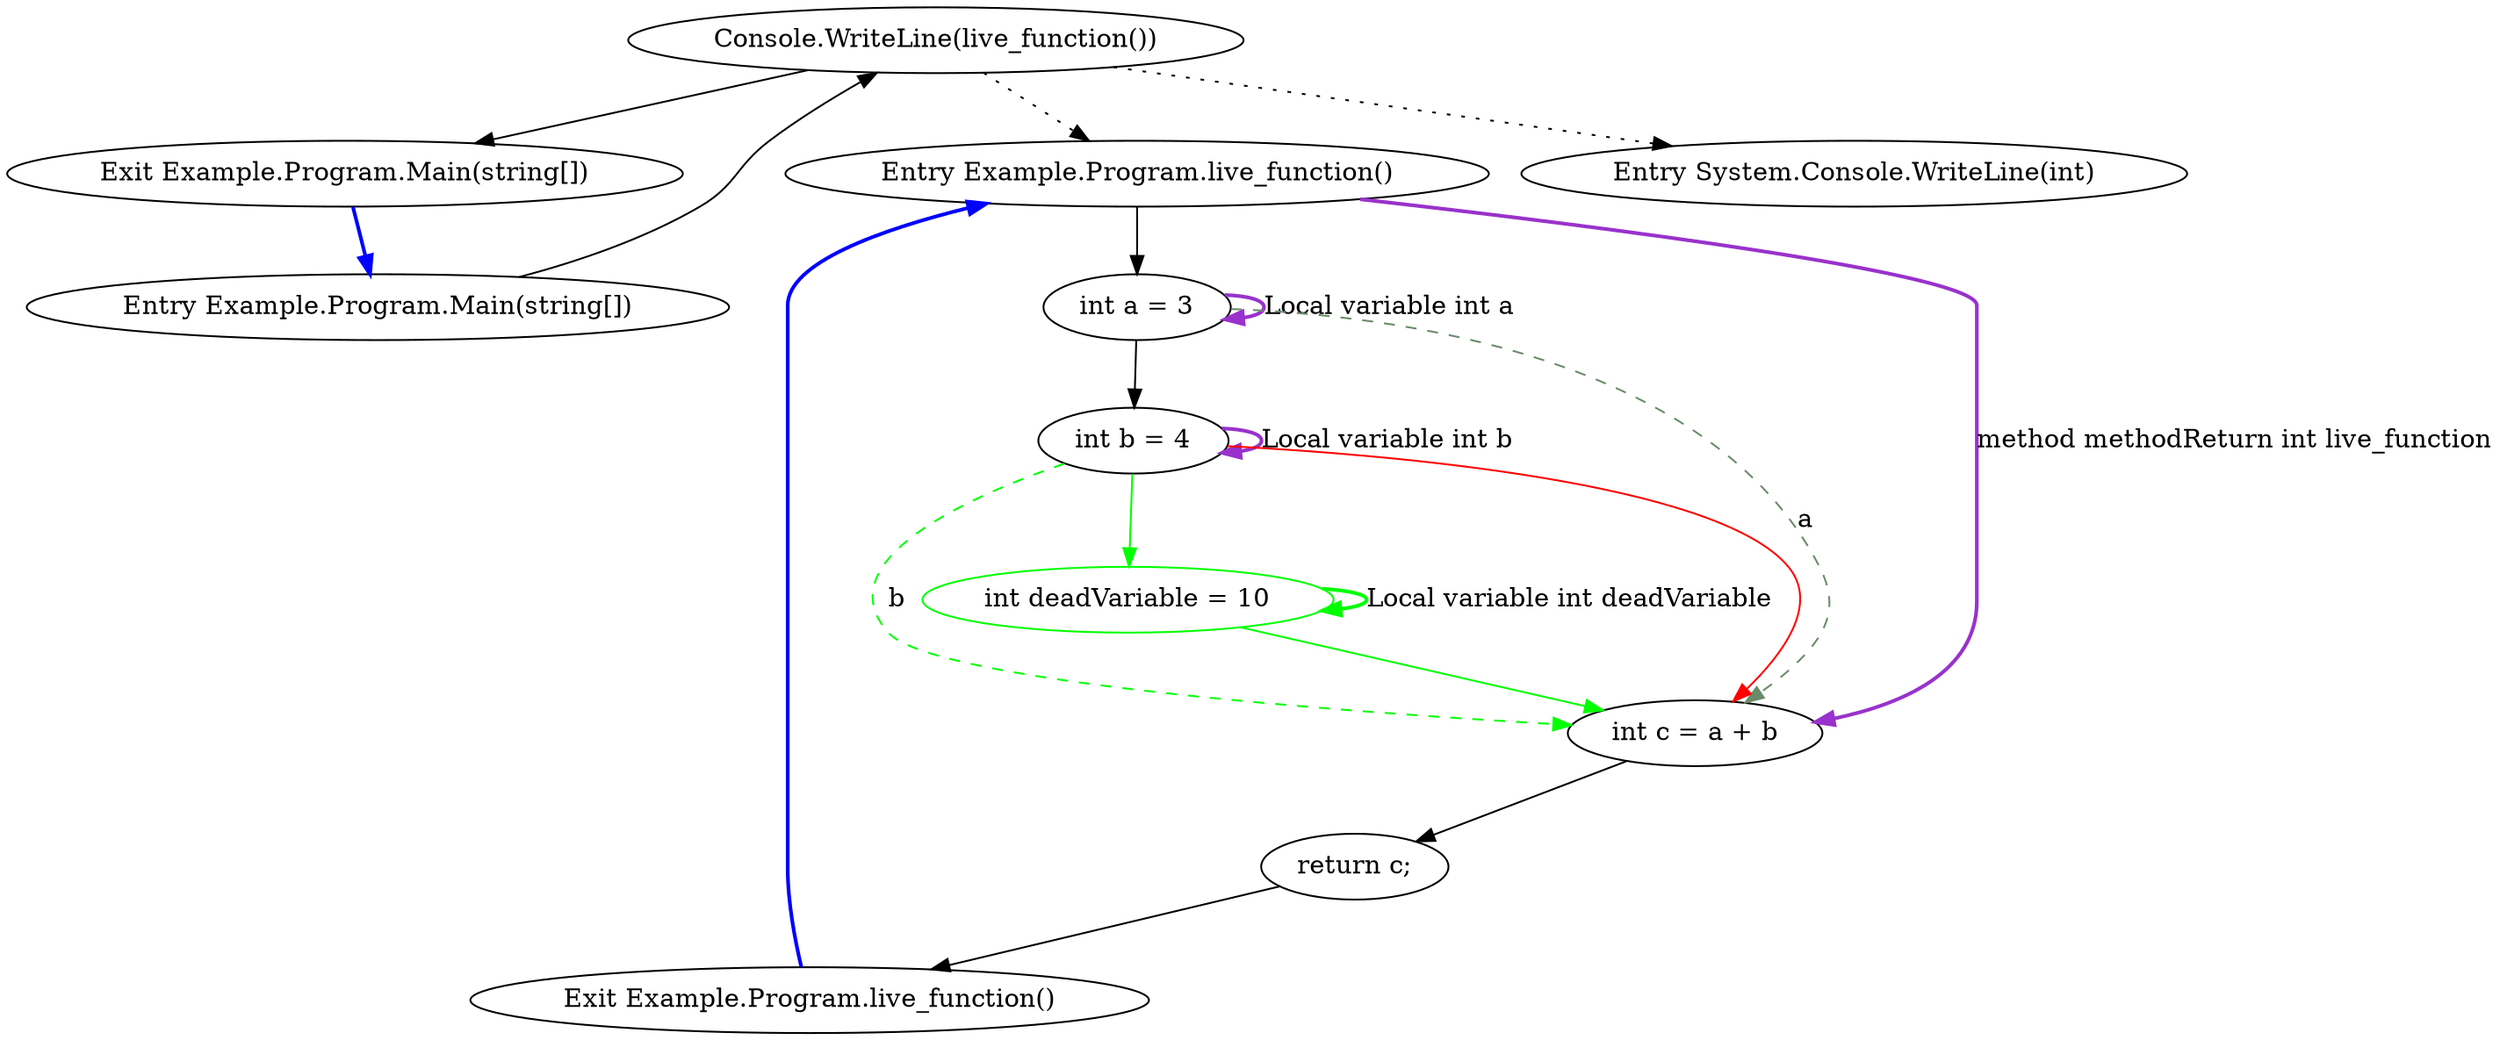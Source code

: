 digraph  {
n0 [cluster="Example.Program.live_function()", label="Entry Example.Program.live_function()", span="6-6"];
n1 [cluster="Example.Program.live_function()", label="int a = 3", span="8-8"];
n2 [cluster="Example.Program.live_function()", label="int b = 4", span="9-9"];
n3 [cluster="Example.Program.live_function()", label="int c = a + b", span="10-10"];
n4 [cluster="Example.Program.live_function()", label="return c;", span="11-11"];
n5 [cluster="Example.Program.live_function()", label="Exit Example.Program.live_function()", span="6-6"];
n6 [cluster="Example.Program.Main(string[])", label="Entry Example.Program.Main(string[])", span="13-13"];
n7 [cluster="Example.Program.Main(string[])", label="Console.WriteLine(live_function())", span="15-15"];
n8 [cluster="Example.Program.Main(string[])", label="Exit Example.Program.Main(string[])", span="13-13"];
n9 [cluster="System.Console.WriteLine(int)", label="Entry System.Console.WriteLine(int)", span="0-0"];
d3 [cluster="Example.Program.live_function()", color=green, label="int deadVariable = 10", span="10-10"];
n0 -> n1  [key=0, style=solid];
n0 -> n3  [color=darkorchid, key=3, label="method methodReturn int live_function", style=bold];
n1 -> n2  [key=0, style=solid];
n1 -> n3  [color=darkseagreen4, key=1, label=a, style=dashed];
n1 -> n1  [color=darkorchid, key=3, label="Local variable int a", style=bold];
n2 -> n3  [color=red, key=0, style=solid];
n2 -> n3  [color=green, key=1, label=b, style=dashed];
n2 -> n2  [color=darkorchid, key=3, label="Local variable int b", style=bold];
n2 -> d3  [color=green, key=0, style=solid];
n3 -> n4  [key=0, style=solid];
n4 -> n5  [key=0, style=solid];
n5 -> n0  [color=blue, key=0, style=bold];
n6 -> n7  [key=0, style=solid];
n7 -> n8  [key=0, style=solid];
n7 -> n0  [key=2, style=dotted];
n7 -> n9  [key=2, style=dotted];
n8 -> n6  [color=blue, key=0, style=bold];
d3 -> d3  [color=green, key=3, label="Local variable int deadVariable", style=bold];
d3 -> n3  [color=green, key=0, style=solid];
}

